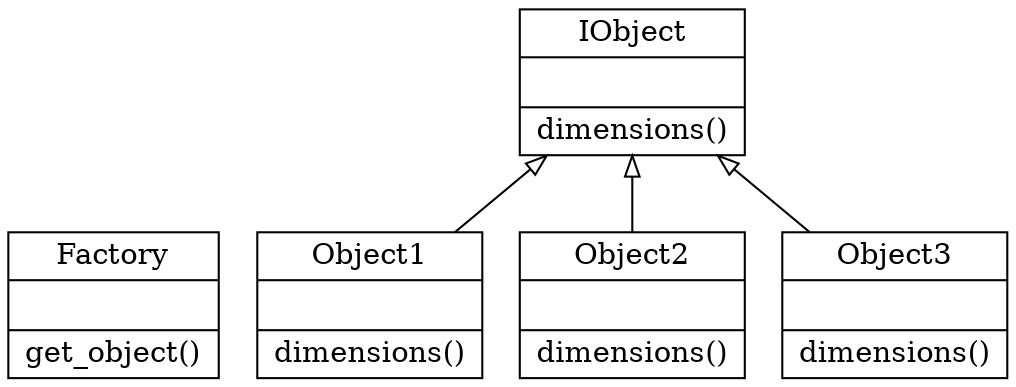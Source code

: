 digraph "classes_chair_factory" {
charset="utf-8"
rankdir=BT
"0" [label="{Factory|\l|get_object()\l}", shape="record"];
"1" [label="{IObject|\l|dimensions()\l}", shape="record"];
"2" [label="{Object1|\l|dimensions()\l}", shape="record"];
"3" [label="{Object2|\l|dimensions()\l}", shape="record"];
"4" [label="{Object3|\l|dimensions()\l}", shape="record"];
"2" -> "1" [arrowhead="empty", arrowtail="none"];
"3" -> "1" [arrowhead="empty", arrowtail="none"];
"4" -> "1" [arrowhead="empty", arrowtail="none"];
}
